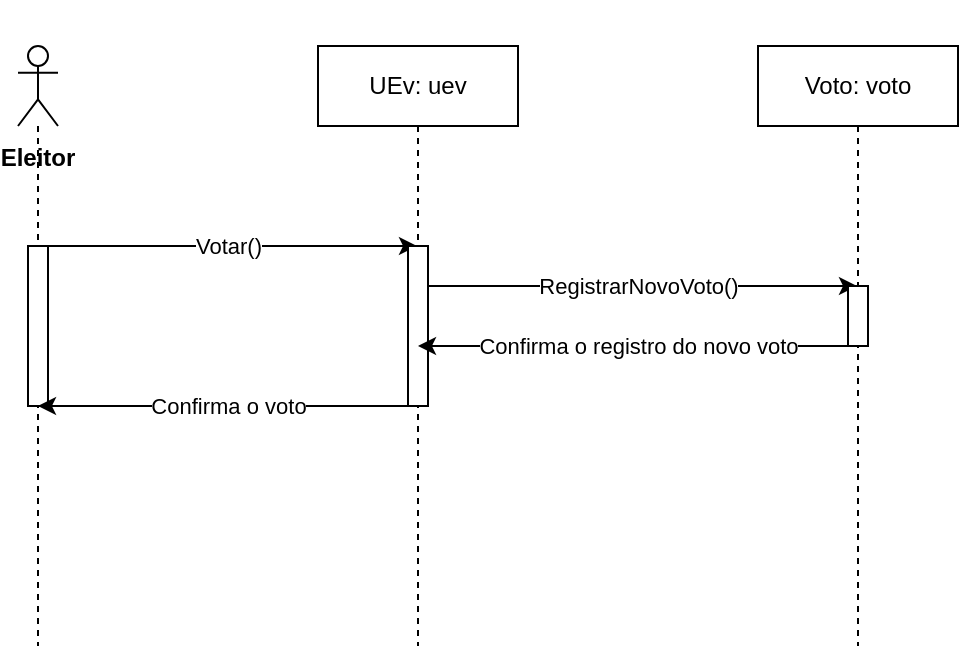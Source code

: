 <mxfile version="28.2.1">
  <diagram name="Página-1" id="XIElYLQ8jz--U2LiumhE">
    <mxGraphModel dx="872" dy="439" grid="1" gridSize="10" guides="1" tooltips="1" connect="1" arrows="1" fold="1" page="1" pageScale="1" pageWidth="827" pageHeight="1169" math="0" shadow="0">
      <root>
        <mxCell id="0" />
        <mxCell id="1" parent="0" />
        <mxCell id="gh4EShhpUeF9torh4UTA-3" value="Votar()" style="edgeStyle=orthogonalEdgeStyle;rounded=0;orthogonalLoop=1;jettySize=auto;html=1;curved=0;" edge="1" parent="1" source="gh4EShhpUeF9torh4UTA-1" target="gh4EShhpUeF9torh4UTA-2">
          <mxGeometry relative="1" as="geometry">
            <Array as="points">
              <mxPoint x="250" y="330" />
              <mxPoint x="250" y="330" />
            </Array>
          </mxGeometry>
        </mxCell>
        <mxCell id="gh4EShhpUeF9torh4UTA-1" value="&lt;div&gt;&lt;b&gt;&lt;br&gt;&lt;/b&gt;&lt;/div&gt;&lt;div&gt;&lt;b&gt;&lt;br&gt;&lt;/b&gt;&lt;/div&gt;&lt;div&gt;&lt;b&gt;&lt;br&gt;&lt;/b&gt;&lt;/div&gt;&lt;div&gt;&lt;b&gt;&lt;br&gt;&lt;/b&gt;&lt;/div&gt;&lt;div&gt;&lt;b&gt;&lt;br&gt;&lt;/b&gt;&lt;/div&gt;&lt;div&gt;&lt;b&gt;Eleitor&lt;/b&gt;&lt;/div&gt;" style="shape=umlLifeline;perimeter=lifelinePerimeter;whiteSpace=wrap;html=1;container=1;dropTarget=0;collapsible=0;recursiveResize=0;outlineConnect=0;portConstraint=eastwest;newEdgeStyle={&quot;curved&quot;:0,&quot;rounded&quot;:0};participant=umlActor;" vertex="1" parent="1">
          <mxGeometry x="110" y="230" width="20" height="300" as="geometry" />
        </mxCell>
        <mxCell id="gh4EShhpUeF9torh4UTA-10" value="" style="html=1;points=[[0,0,0,0,5],[0,1,0,0,-5],[1,0,0,0,5],[1,1,0,0,-5]];perimeter=orthogonalPerimeter;outlineConnect=0;targetShapes=umlLifeline;portConstraint=eastwest;newEdgeStyle={&quot;curved&quot;:0,&quot;rounded&quot;:0};" vertex="1" parent="gh4EShhpUeF9torh4UTA-1">
          <mxGeometry x="5" y="100" width="10" height="80" as="geometry" />
        </mxCell>
        <mxCell id="gh4EShhpUeF9torh4UTA-5" value="RegistrarNovoVoto()" style="edgeStyle=orthogonalEdgeStyle;rounded=0;orthogonalLoop=1;jettySize=auto;html=1;curved=0;" edge="1" parent="1" source="gh4EShhpUeF9torh4UTA-2" target="gh4EShhpUeF9torh4UTA-4">
          <mxGeometry relative="1" as="geometry">
            <Array as="points">
              <mxPoint x="420" y="350" />
              <mxPoint x="420" y="350" />
            </Array>
          </mxGeometry>
        </mxCell>
        <mxCell id="gh4EShhpUeF9torh4UTA-9" value="Confirma o voto" style="edgeStyle=orthogonalEdgeStyle;rounded=0;orthogonalLoop=1;jettySize=auto;html=1;curved=0;" edge="1" parent="1" source="gh4EShhpUeF9torh4UTA-2" target="gh4EShhpUeF9torh4UTA-1">
          <mxGeometry relative="1" as="geometry">
            <Array as="points">
              <mxPoint x="210" y="410" />
              <mxPoint x="210" y="410" />
            </Array>
          </mxGeometry>
        </mxCell>
        <mxCell id="gh4EShhpUeF9torh4UTA-2" value="UEv: uev" style="shape=umlLifeline;perimeter=lifelinePerimeter;whiteSpace=wrap;html=1;container=1;dropTarget=0;collapsible=0;recursiveResize=0;outlineConnect=0;portConstraint=eastwest;newEdgeStyle={&quot;curved&quot;:0,&quot;rounded&quot;:0};" vertex="1" parent="1">
          <mxGeometry x="260" y="230" width="100" height="300" as="geometry" />
        </mxCell>
        <mxCell id="gh4EShhpUeF9torh4UTA-12" value="" style="html=1;points=[[0,0,0,0,5],[0,1,0,0,-5],[1,0,0,0,5],[1,1,0,0,-5]];perimeter=orthogonalPerimeter;outlineConnect=0;targetShapes=umlLifeline;portConstraint=eastwest;newEdgeStyle={&quot;curved&quot;:0,&quot;rounded&quot;:0};" vertex="1" parent="gh4EShhpUeF9torh4UTA-2">
          <mxGeometry x="45" y="100" width="10" height="80" as="geometry" />
        </mxCell>
        <mxCell id="gh4EShhpUeF9torh4UTA-8" value="&lt;div&gt;Confirma o registro do novo voto&lt;/div&gt;" style="edgeStyle=orthogonalEdgeStyle;rounded=0;orthogonalLoop=1;jettySize=auto;html=1;curved=0;" edge="1" parent="1" source="gh4EShhpUeF9torh4UTA-4" target="gh4EShhpUeF9torh4UTA-2">
          <mxGeometry relative="1" as="geometry" />
        </mxCell>
        <mxCell id="gh4EShhpUeF9torh4UTA-4" value="Voto: voto" style="shape=umlLifeline;perimeter=lifelinePerimeter;whiteSpace=wrap;html=1;container=1;dropTarget=0;collapsible=0;recursiveResize=0;outlineConnect=0;portConstraint=eastwest;newEdgeStyle={&quot;curved&quot;:0,&quot;rounded&quot;:0};" vertex="1" parent="1">
          <mxGeometry x="480" y="230" width="100" height="300" as="geometry" />
        </mxCell>
        <mxCell id="gh4EShhpUeF9torh4UTA-11" value="" style="html=1;points=[[0,0,0,0,5],[0,1,0,0,-5],[1,0,0,0,5],[1,1,0,0,-5]];perimeter=orthogonalPerimeter;outlineConnect=0;targetShapes=umlLifeline;portConstraint=eastwest;newEdgeStyle={&quot;curved&quot;:0,&quot;rounded&quot;:0};" vertex="1" parent="gh4EShhpUeF9torh4UTA-4">
          <mxGeometry x="45" y="120" width="10" height="30" as="geometry" />
        </mxCell>
      </root>
    </mxGraphModel>
  </diagram>
</mxfile>
